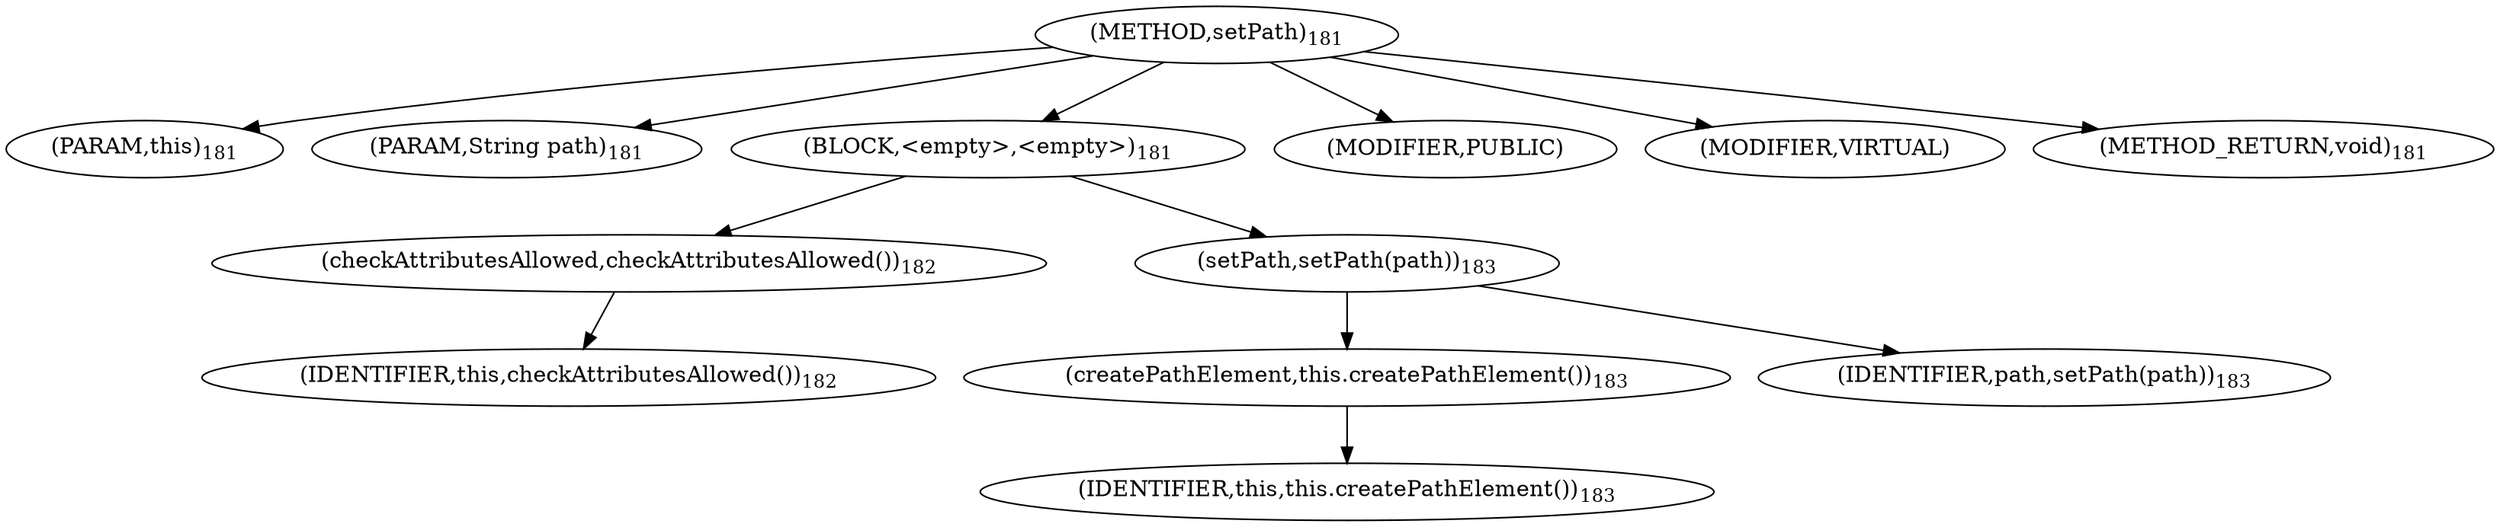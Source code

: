 digraph "setPath" {  
"328" [label = <(METHOD,setPath)<SUB>181</SUB>> ]
"38" [label = <(PARAM,this)<SUB>181</SUB>> ]
"329" [label = <(PARAM,String path)<SUB>181</SUB>> ]
"330" [label = <(BLOCK,&lt;empty&gt;,&lt;empty&gt;)<SUB>181</SUB>> ]
"331" [label = <(checkAttributesAllowed,checkAttributesAllowed())<SUB>182</SUB>> ]
"37" [label = <(IDENTIFIER,this,checkAttributesAllowed())<SUB>182</SUB>> ]
"332" [label = <(setPath,setPath(path))<SUB>183</SUB>> ]
"333" [label = <(createPathElement,this.createPathElement())<SUB>183</SUB>> ]
"39" [label = <(IDENTIFIER,this,this.createPathElement())<SUB>183</SUB>> ]
"334" [label = <(IDENTIFIER,path,setPath(path))<SUB>183</SUB>> ]
"335" [label = <(MODIFIER,PUBLIC)> ]
"336" [label = <(MODIFIER,VIRTUAL)> ]
"337" [label = <(METHOD_RETURN,void)<SUB>181</SUB>> ]
  "328" -> "38" 
  "328" -> "329" 
  "328" -> "330" 
  "328" -> "335" 
  "328" -> "336" 
  "328" -> "337" 
  "330" -> "331" 
  "330" -> "332" 
  "331" -> "37" 
  "332" -> "333" 
  "332" -> "334" 
  "333" -> "39" 
}
